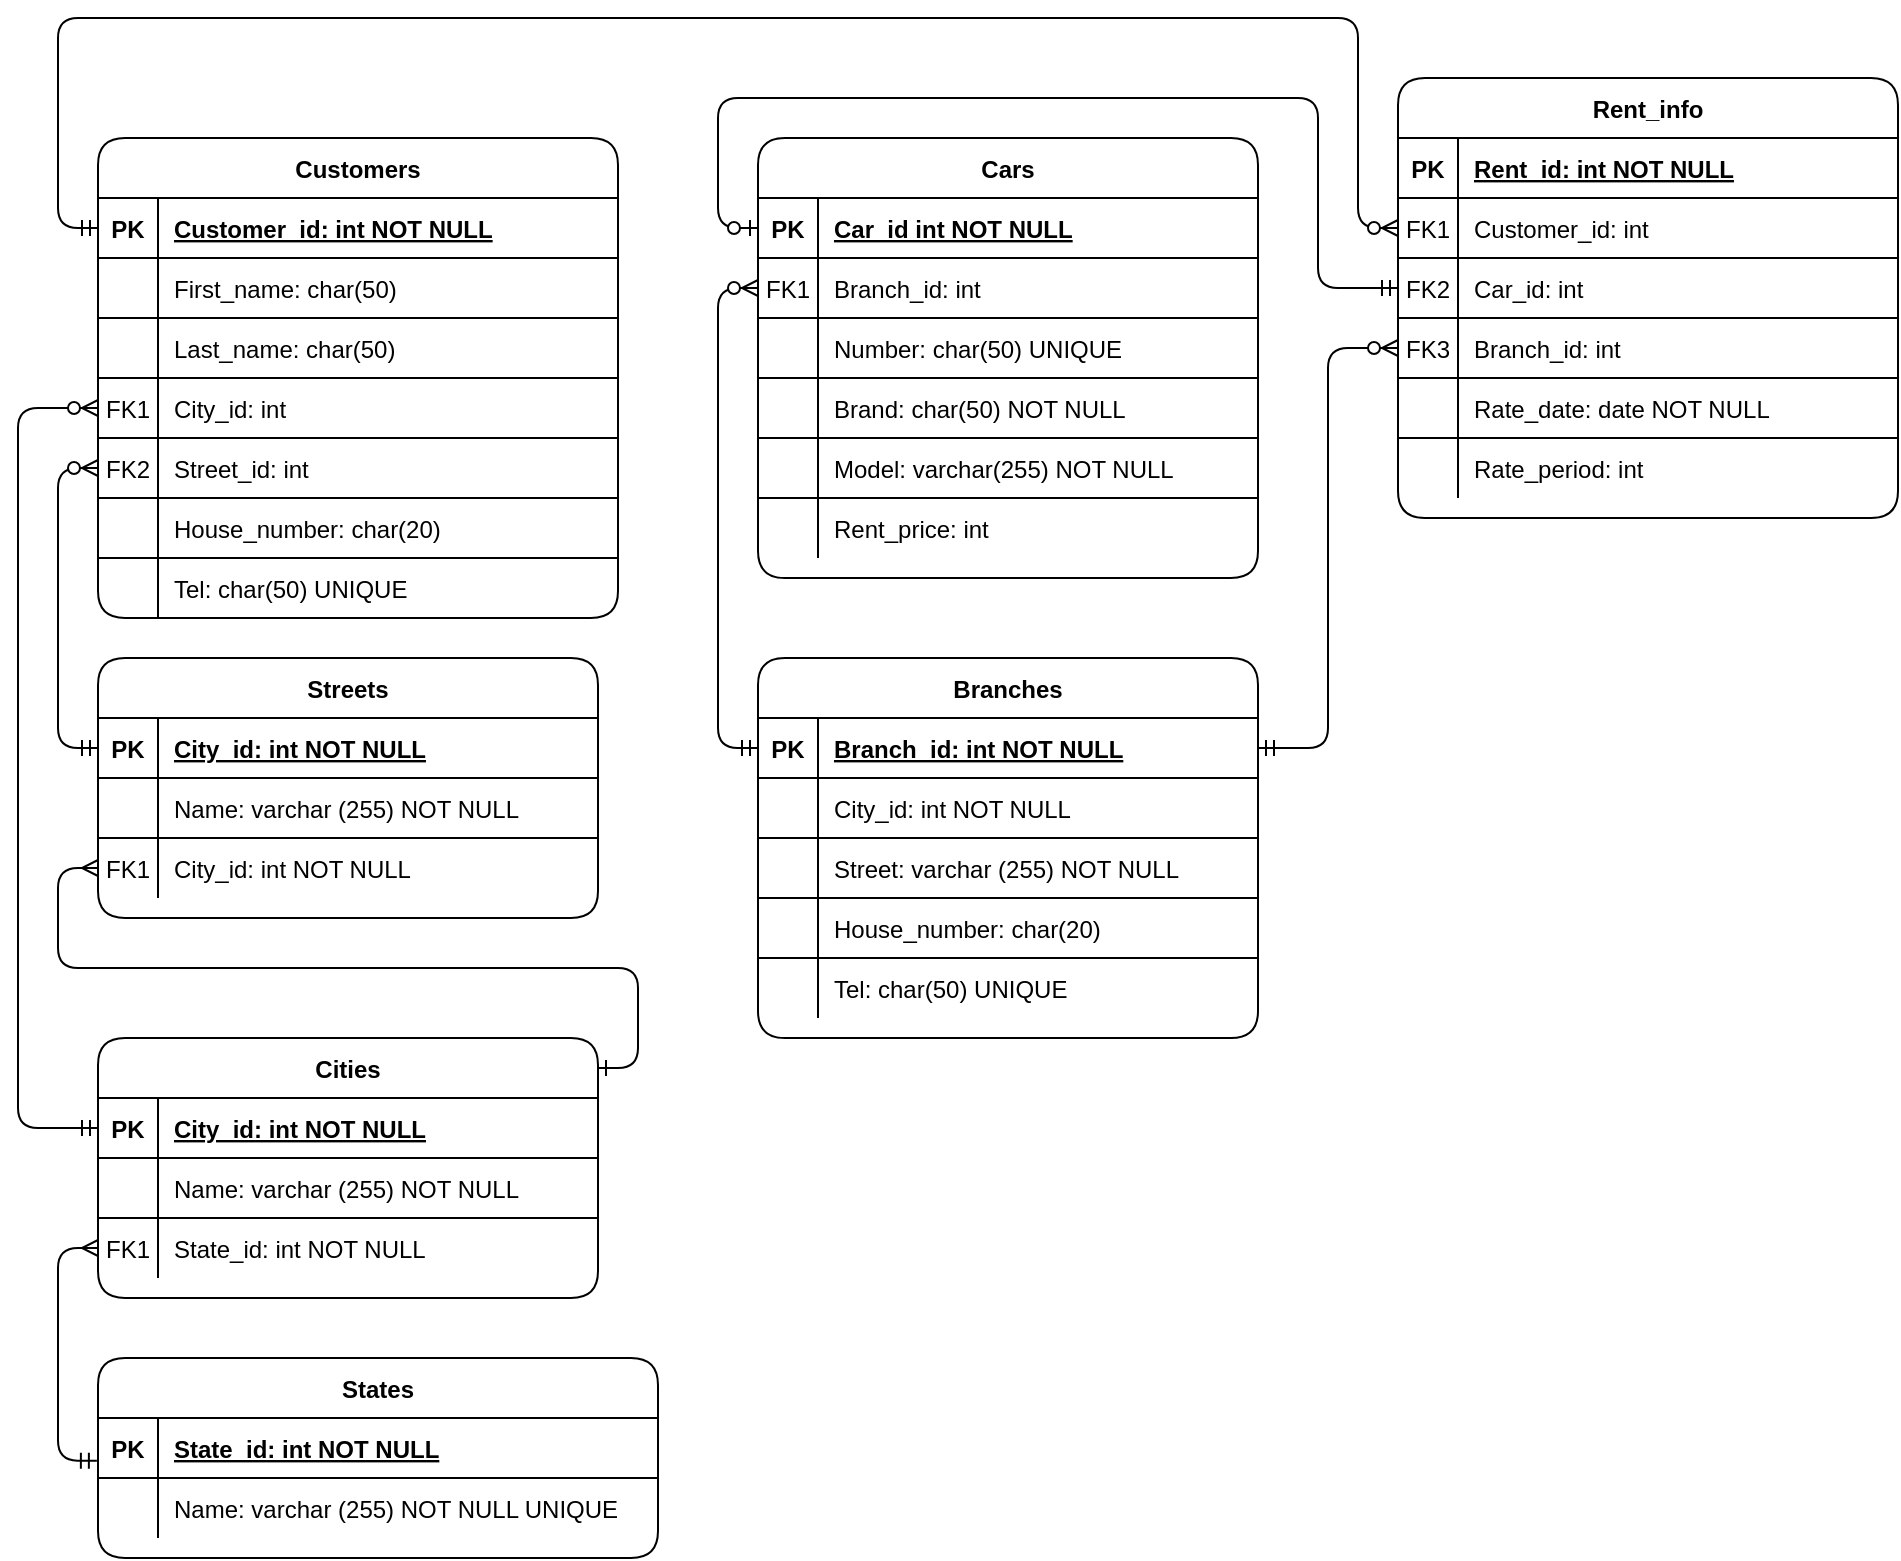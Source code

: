 <mxfile version="14.7.7" type="device"><diagram id="R2lEEEUBdFMjLlhIrx00" name="Page-1"><mxGraphModel dx="946" dy="614" grid="1" gridSize="10" guides="1" tooltips="1" connect="1" arrows="1" fold="1" page="1" pageScale="1" pageWidth="850" pageHeight="1100" math="0" shadow="0" extFonts="Permanent Marker^https://fonts.googleapis.com/css?family=Permanent+Marker"><root><mxCell id="0"/><mxCell id="1" parent="0"/><mxCell id="PH21502rKWbEAl3yB8oK-152" style="edgeStyle=orthogonalEdgeStyle;rounded=1;orthogonalLoop=1;jettySize=auto;html=1;entryX=0;entryY=0.5;entryDx=0;entryDy=0;startArrow=ERzeroToMany;startFill=1;endArrow=ERmandOne;endFill=0;" parent="1" source="PH21502rKWbEAl3yB8oK-140" target="C-vyLk0tnHw3VtMMgP7b-24" edge="1"><mxGeometry relative="1" as="geometry"><Array as="points"><mxPoint x="750" y="195"/><mxPoint x="750" y="90"/><mxPoint x="100" y="90"/><mxPoint x="100" y="195"/></Array></mxGeometry></mxCell><mxCell id="PH21502rKWbEAl3yB8oK-154" style="edgeStyle=orthogonalEdgeStyle;rounded=1;orthogonalLoop=1;jettySize=auto;html=1;entryX=0;entryY=0.5;entryDx=0;entryDy=0;startArrow=ERmandOne;startFill=0;endArrow=ERzeroToOne;endFill=1;" parent="1" source="PH21502rKWbEAl3yB8oK-149" target="C-vyLk0tnHw3VtMMgP7b-3" edge="1"><mxGeometry relative="1" as="geometry"><Array as="points"><mxPoint x="730" y="225"/><mxPoint x="730" y="130"/><mxPoint x="430" y="130"/><mxPoint x="430" y="195"/></Array></mxGeometry></mxCell><mxCell id="PH21502rKWbEAl3yB8oK-192" style="edgeStyle=orthogonalEdgeStyle;rounded=1;orthogonalLoop=1;jettySize=auto;html=1;exitX=0;exitY=0.5;exitDx=0;exitDy=0;startArrow=ERmany;startFill=0;endArrow=ERone;endFill=0;" parent="1" source="PH21502rKWbEAl3yB8oK-189" target="PH21502rKWbEAl3yB8oK-155" edge="1"><mxGeometry relative="1" as="geometry"><Array as="points"><mxPoint x="100" y="515"/><mxPoint x="100" y="565"/><mxPoint x="390" y="565"/><mxPoint x="390" y="615"/></Array></mxGeometry></mxCell><mxCell id="PH21502rKWbEAl3yB8oK-193" style="edgeStyle=orthogonalEdgeStyle;rounded=1;orthogonalLoop=1;jettySize=auto;html=1;entryX=0;entryY=0.5;entryDx=0;entryDy=0;startArrow=ERzeroToMany;startFill=1;endArrow=ERmandOne;endFill=0;" parent="1" source="PH21502rKWbEAl3yB8oK-38" target="PH21502rKWbEAl3yB8oK-156" edge="1"><mxGeometry relative="1" as="geometry"><Array as="points"><mxPoint x="80" y="285"/><mxPoint x="80" y="645"/></Array></mxGeometry></mxCell><mxCell id="PH21502rKWbEAl3yB8oK-194" style="edgeStyle=orthogonalEdgeStyle;rounded=1;orthogonalLoop=1;jettySize=auto;html=1;entryX=0;entryY=0.5;entryDx=0;entryDy=0;startArrow=ERzeroToMany;startFill=1;endArrow=ERmandOne;endFill=0;" parent="1" source="PH21502rKWbEAl3yB8oK-175" target="PH21502rKWbEAl3yB8oK-183" edge="1"><mxGeometry relative="1" as="geometry"/></mxCell><mxCell id="PH21502rKWbEAl3yB8oK-212" style="edgeStyle=orthogonalEdgeStyle;rounded=1;orthogonalLoop=1;jettySize=auto;html=1;entryX=-0.002;entryY=0.711;entryDx=0;entryDy=0;entryPerimeter=0;startArrow=ERmany;startFill=0;endArrow=ERmandOne;endFill=0;exitX=0;exitY=0.5;exitDx=0;exitDy=0;" parent="1" source="PH21502rKWbEAl3yB8oK-208" target="PH21502rKWbEAl3yB8oK-202" edge="1"><mxGeometry relative="1" as="geometry"/></mxCell><mxCell id="PH21502rKWbEAl3yB8oK-213" style="edgeStyle=orthogonalEdgeStyle;rounded=1;orthogonalLoop=1;jettySize=auto;html=1;entryX=0;entryY=0.5;entryDx=0;entryDy=0;startArrow=ERzeroToMany;startFill=1;endArrow=ERmandOne;endFill=0;" parent="1" source="PH21502rKWbEAl3yB8oK-75" target="C-vyLk0tnHw3VtMMgP7b-14" edge="1"><mxGeometry relative="1" as="geometry"/></mxCell><mxCell id="PH21502rKWbEAl3yB8oK-217" style="edgeStyle=orthogonalEdgeStyle;rounded=1;orthogonalLoop=1;jettySize=auto;html=1;entryX=1;entryY=0.5;entryDx=0;entryDy=0;startArrow=ERzeroToMany;startFill=1;endArrow=ERmandOne;endFill=0;" parent="1" source="PH21502rKWbEAl3yB8oK-214" target="C-vyLk0tnHw3VtMMgP7b-14" edge="1"><mxGeometry relative="1" as="geometry"/></mxCell><mxCell id="C-vyLk0tnHw3VtMMgP7b-2" value="Cars" style="shape=table;startSize=30;container=1;collapsible=1;childLayout=tableLayout;fixedRows=1;rowLines=1;fontStyle=1;align=center;resizeLast=1;backgroundOutline=0;swimlaneFillColor=none;shadow=0;rounded=1;sketch=0;" parent="1" vertex="1"><mxGeometry x="450" y="150" width="250" height="220" as="geometry"/></mxCell><mxCell id="C-vyLk0tnHw3VtMMgP7b-3" value="" style="shape=partialRectangle;collapsible=0;dropTarget=0;pointerEvents=0;fillColor=none;points=[[0,0.5],[1,0.5]];portConstraint=eastwest;top=0;left=0;right=0;bottom=1;" parent="C-vyLk0tnHw3VtMMgP7b-2" vertex="1"><mxGeometry y="30" width="250" height="30" as="geometry"/></mxCell><mxCell id="C-vyLk0tnHw3VtMMgP7b-4" value="PK" style="shape=partialRectangle;overflow=hidden;connectable=0;fillColor=none;top=0;left=0;bottom=0;right=0;fontStyle=1;" parent="C-vyLk0tnHw3VtMMgP7b-3" vertex="1"><mxGeometry width="30" height="30" as="geometry"/></mxCell><mxCell id="C-vyLk0tnHw3VtMMgP7b-5" value="Car_id int NOT NULL " style="shape=partialRectangle;overflow=hidden;connectable=0;fillColor=none;top=0;left=0;bottom=0;right=0;align=left;spacingLeft=6;fontStyle=5;" parent="C-vyLk0tnHw3VtMMgP7b-3" vertex="1"><mxGeometry x="30" width="220" height="30" as="geometry"/></mxCell><mxCell id="PH21502rKWbEAl3yB8oK-75" value="" style="shape=partialRectangle;collapsible=0;dropTarget=0;pointerEvents=0;fillColor=none;points=[[0,0.5],[1,0.5]];portConstraint=eastwest;top=0;left=0;right=0;bottom=0;" parent="C-vyLk0tnHw3VtMMgP7b-2" vertex="1"><mxGeometry y="60" width="250" height="30" as="geometry"/></mxCell><mxCell id="PH21502rKWbEAl3yB8oK-76" value="FK1" style="shape=partialRectangle;overflow=hidden;connectable=0;fillColor=none;top=0;left=0;bottom=0;right=0;" parent="PH21502rKWbEAl3yB8oK-75" vertex="1"><mxGeometry width="30" height="30" as="geometry"/></mxCell><mxCell id="PH21502rKWbEAl3yB8oK-77" value="Branch_id: int" style="shape=partialRectangle;overflow=hidden;connectable=0;fillColor=none;top=0;left=0;bottom=0;right=0;align=left;spacingLeft=6;" parent="PH21502rKWbEAl3yB8oK-75" vertex="1"><mxGeometry x="30" width="220" height="30" as="geometry"/></mxCell><mxCell id="PH21502rKWbEAl3yB8oK-47" value="" style="shape=partialRectangle;collapsible=0;dropTarget=0;pointerEvents=0;fillColor=none;points=[[0,0.5],[1,0.5]];portConstraint=eastwest;top=0;left=0;right=0;bottom=0;" parent="C-vyLk0tnHw3VtMMgP7b-2" vertex="1"><mxGeometry y="90" width="250" height="30" as="geometry"/></mxCell><mxCell id="PH21502rKWbEAl3yB8oK-48" value="" style="shape=partialRectangle;overflow=hidden;connectable=0;fillColor=none;top=0;left=0;bottom=0;right=0;" parent="PH21502rKWbEAl3yB8oK-47" vertex="1"><mxGeometry width="30" height="30" as="geometry"/></mxCell><mxCell id="PH21502rKWbEAl3yB8oK-49" value="Number: char(50) UNIQUE" style="shape=partialRectangle;overflow=hidden;connectable=0;fillColor=none;top=0;left=0;bottom=0;right=0;align=left;spacingLeft=6;" parent="PH21502rKWbEAl3yB8oK-47" vertex="1"><mxGeometry x="30" width="220" height="30" as="geometry"/></mxCell><mxCell id="PH21502rKWbEAl3yB8oK-50" value="" style="shape=partialRectangle;collapsible=0;dropTarget=0;pointerEvents=0;fillColor=none;points=[[0,0.5],[1,0.5]];portConstraint=eastwest;top=0;left=0;right=0;bottom=0;" parent="C-vyLk0tnHw3VtMMgP7b-2" vertex="1"><mxGeometry y="120" width="250" height="30" as="geometry"/></mxCell><mxCell id="PH21502rKWbEAl3yB8oK-51" value="" style="shape=partialRectangle;overflow=hidden;connectable=0;fillColor=none;top=0;left=0;bottom=0;right=0;" parent="PH21502rKWbEAl3yB8oK-50" vertex="1"><mxGeometry width="30" height="30" as="geometry"/></mxCell><mxCell id="PH21502rKWbEAl3yB8oK-52" value="Brand: char(50) NOT NULL" style="shape=partialRectangle;overflow=hidden;connectable=0;fillColor=none;top=0;left=0;bottom=0;right=0;align=left;spacingLeft=6;" parent="PH21502rKWbEAl3yB8oK-50" vertex="1"><mxGeometry x="30" width="220" height="30" as="geometry"/></mxCell><mxCell id="PH21502rKWbEAl3yB8oK-165" value="" style="shape=partialRectangle;collapsible=0;dropTarget=0;pointerEvents=0;fillColor=none;points=[[0,0.5],[1,0.5]];portConstraint=eastwest;top=0;left=0;right=0;bottom=0;" parent="C-vyLk0tnHw3VtMMgP7b-2" vertex="1"><mxGeometry y="150" width="250" height="30" as="geometry"/></mxCell><mxCell id="PH21502rKWbEAl3yB8oK-166" value="" style="shape=partialRectangle;overflow=hidden;connectable=0;fillColor=none;top=0;left=0;bottom=0;right=0;" parent="PH21502rKWbEAl3yB8oK-165" vertex="1"><mxGeometry width="30" height="30" as="geometry"/></mxCell><mxCell id="PH21502rKWbEAl3yB8oK-167" value="Model: varchar(255) NOT NULL" style="shape=partialRectangle;overflow=hidden;connectable=0;fillColor=none;top=0;left=0;bottom=0;right=0;align=left;spacingLeft=6;" parent="PH21502rKWbEAl3yB8oK-165" vertex="1"><mxGeometry x="30" width="220" height="30" as="geometry"/></mxCell><mxCell id="PH21502rKWbEAl3yB8oK-69" value="" style="shape=partialRectangle;collapsible=0;dropTarget=0;pointerEvents=0;fillColor=none;points=[[0,0.5],[1,0.5]];portConstraint=eastwest;top=0;left=0;right=0;bottom=0;" parent="C-vyLk0tnHw3VtMMgP7b-2" vertex="1"><mxGeometry y="180" width="250" height="30" as="geometry"/></mxCell><mxCell id="PH21502rKWbEAl3yB8oK-70" value="" style="shape=partialRectangle;overflow=hidden;connectable=0;fillColor=none;top=0;left=0;bottom=0;right=0;" parent="PH21502rKWbEAl3yB8oK-69" vertex="1"><mxGeometry width="30" height="30" as="geometry"/></mxCell><mxCell id="PH21502rKWbEAl3yB8oK-71" value="Rent_price: int" style="shape=partialRectangle;overflow=hidden;connectable=0;fillColor=none;top=0;left=0;bottom=0;right=0;align=left;spacingLeft=6;" parent="PH21502rKWbEAl3yB8oK-69" vertex="1"><mxGeometry x="30" width="220" height="30" as="geometry"/></mxCell><mxCell id="C-vyLk0tnHw3VtMMgP7b-13" value="Branches" style="shape=table;startSize=30;container=1;collapsible=1;childLayout=tableLayout;fixedRows=1;rowLines=1;fontStyle=1;align=center;resizeLast=1;backgroundOutline=0;swimlaneFillColor=none;shadow=0;rounded=1;sketch=0;" parent="1" vertex="1"><mxGeometry x="450" y="410" width="250" height="190" as="geometry"/></mxCell><mxCell id="C-vyLk0tnHw3VtMMgP7b-14" value="" style="shape=partialRectangle;collapsible=0;dropTarget=0;pointerEvents=0;fillColor=none;points=[[0,0.5],[1,0.5]];portConstraint=eastwest;top=0;left=0;right=0;bottom=1;" parent="C-vyLk0tnHw3VtMMgP7b-13" vertex="1"><mxGeometry y="30" width="250" height="30" as="geometry"/></mxCell><mxCell id="C-vyLk0tnHw3VtMMgP7b-15" value="PK" style="shape=partialRectangle;overflow=hidden;connectable=0;fillColor=none;top=0;left=0;bottom=0;right=0;fontStyle=1;" parent="C-vyLk0tnHw3VtMMgP7b-14" vertex="1"><mxGeometry width="30" height="30" as="geometry"/></mxCell><mxCell id="C-vyLk0tnHw3VtMMgP7b-16" value="Branch_id: int NOT NULL " style="shape=partialRectangle;overflow=hidden;connectable=0;fillColor=none;top=0;left=0;bottom=0;right=0;align=left;spacingLeft=6;fontStyle=5;" parent="C-vyLk0tnHw3VtMMgP7b-14" vertex="1"><mxGeometry x="30" width="220" height="30" as="geometry"/></mxCell><mxCell id="C-vyLk0tnHw3VtMMgP7b-17" value="" style="shape=partialRectangle;collapsible=0;dropTarget=0;pointerEvents=0;fillColor=none;points=[[0,0.5],[1,0.5]];portConstraint=eastwest;top=0;left=0;right=0;bottom=0;" parent="C-vyLk0tnHw3VtMMgP7b-13" vertex="1"><mxGeometry y="60" width="250" height="30" as="geometry"/></mxCell><mxCell id="C-vyLk0tnHw3VtMMgP7b-18" value="" style="shape=partialRectangle;overflow=hidden;connectable=0;fillColor=none;top=0;left=0;bottom=0;right=0;" parent="C-vyLk0tnHw3VtMMgP7b-17" vertex="1"><mxGeometry width="30" height="30" as="geometry"/></mxCell><mxCell id="C-vyLk0tnHw3VtMMgP7b-19" value="City_id: int NOT NULL" style="shape=partialRectangle;overflow=hidden;connectable=0;fillColor=none;top=0;left=0;bottom=0;right=0;align=left;spacingLeft=6;" parent="C-vyLk0tnHw3VtMMgP7b-17" vertex="1"><mxGeometry x="30" width="220" height="30" as="geometry"/></mxCell><mxCell id="PH21502rKWbEAl3yB8oK-195" value="" style="shape=partialRectangle;collapsible=0;dropTarget=0;pointerEvents=0;fillColor=none;points=[[0,0.5],[1,0.5]];portConstraint=eastwest;top=0;left=0;right=0;bottom=0;" parent="C-vyLk0tnHw3VtMMgP7b-13" vertex="1"><mxGeometry y="90" width="250" height="30" as="geometry"/></mxCell><mxCell id="PH21502rKWbEAl3yB8oK-196" value="" style="shape=partialRectangle;overflow=hidden;connectable=0;fillColor=none;top=0;left=0;bottom=0;right=0;" parent="PH21502rKWbEAl3yB8oK-195" vertex="1"><mxGeometry width="30" height="30" as="geometry"/></mxCell><mxCell id="PH21502rKWbEAl3yB8oK-197" value="Street: varchar (255) NOT NULL" style="shape=partialRectangle;overflow=hidden;connectable=0;fillColor=none;top=0;left=0;bottom=0;right=0;align=left;spacingLeft=6;" parent="PH21502rKWbEAl3yB8oK-195" vertex="1"><mxGeometry x="30" width="220" height="30" as="geometry"/></mxCell><mxCell id="PH21502rKWbEAl3yB8oK-198" value="" style="shape=partialRectangle;collapsible=0;dropTarget=0;pointerEvents=0;fillColor=none;points=[[0,0.5],[1,0.5]];portConstraint=eastwest;top=0;left=0;right=0;bottom=0;" parent="C-vyLk0tnHw3VtMMgP7b-13" vertex="1"><mxGeometry y="120" width="250" height="30" as="geometry"/></mxCell><mxCell id="PH21502rKWbEAl3yB8oK-199" value="" style="shape=partialRectangle;overflow=hidden;connectable=0;fillColor=none;top=0;left=0;bottom=0;right=0;" parent="PH21502rKWbEAl3yB8oK-198" vertex="1"><mxGeometry width="30" height="30" as="geometry"/></mxCell><mxCell id="PH21502rKWbEAl3yB8oK-200" value="House_number: char(20)" style="shape=partialRectangle;overflow=hidden;connectable=0;fillColor=none;top=0;left=0;bottom=0;right=0;align=left;spacingLeft=6;" parent="PH21502rKWbEAl3yB8oK-198" vertex="1"><mxGeometry x="30" width="220" height="30" as="geometry"/></mxCell><mxCell id="C-vyLk0tnHw3VtMMgP7b-20" value="" style="shape=partialRectangle;collapsible=0;dropTarget=0;pointerEvents=0;fillColor=none;points=[[0,0.5],[1,0.5]];portConstraint=eastwest;top=0;left=0;right=0;bottom=0;" parent="C-vyLk0tnHw3VtMMgP7b-13" vertex="1"><mxGeometry y="150" width="250" height="30" as="geometry"/></mxCell><mxCell id="C-vyLk0tnHw3VtMMgP7b-21" value="" style="shape=partialRectangle;overflow=hidden;connectable=0;fillColor=none;top=0;left=0;bottom=0;right=0;" parent="C-vyLk0tnHw3VtMMgP7b-20" vertex="1"><mxGeometry width="30" height="30" as="geometry"/></mxCell><mxCell id="C-vyLk0tnHw3VtMMgP7b-22" value="Tel: char(50) UNIQUE" style="shape=partialRectangle;overflow=hidden;connectable=0;fillColor=none;top=0;left=0;bottom=0;right=0;align=left;spacingLeft=6;" parent="C-vyLk0tnHw3VtMMgP7b-20" vertex="1"><mxGeometry x="30" width="220" height="30" as="geometry"/></mxCell><mxCell id="PH21502rKWbEAl3yB8oK-155" value="Cities" style="shape=table;startSize=30;container=1;collapsible=1;childLayout=tableLayout;fixedRows=1;rowLines=1;fontStyle=1;align=center;resizeLast=1;backgroundOutline=0;swimlaneFillColor=none;shadow=0;rounded=1;sketch=0;" parent="1" vertex="1"><mxGeometry x="120" y="600" width="250" height="130" as="geometry"/></mxCell><mxCell id="PH21502rKWbEAl3yB8oK-156" value="" style="shape=partialRectangle;collapsible=0;dropTarget=0;pointerEvents=0;fillColor=none;points=[[0,0.5],[1,0.5]];portConstraint=eastwest;top=0;left=0;right=0;bottom=1;" parent="PH21502rKWbEAl3yB8oK-155" vertex="1"><mxGeometry y="30" width="250" height="30" as="geometry"/></mxCell><mxCell id="PH21502rKWbEAl3yB8oK-157" value="PK" style="shape=partialRectangle;overflow=hidden;connectable=0;fillColor=none;top=0;left=0;bottom=0;right=0;fontStyle=1;" parent="PH21502rKWbEAl3yB8oK-156" vertex="1"><mxGeometry width="30" height="30" as="geometry"/></mxCell><mxCell id="PH21502rKWbEAl3yB8oK-158" value="City_id: int NOT NULL " style="shape=partialRectangle;overflow=hidden;connectable=0;fillColor=none;top=0;left=0;bottom=0;right=0;align=left;spacingLeft=6;fontStyle=5;" parent="PH21502rKWbEAl3yB8oK-156" vertex="1"><mxGeometry x="30" width="220" height="30" as="geometry"/></mxCell><mxCell id="PH21502rKWbEAl3yB8oK-159" value="" style="shape=partialRectangle;collapsible=0;dropTarget=0;pointerEvents=0;fillColor=none;points=[[0,0.5],[1,0.5]];portConstraint=eastwest;top=0;left=0;right=0;bottom=0;" parent="PH21502rKWbEAl3yB8oK-155" vertex="1"><mxGeometry y="60" width="250" height="30" as="geometry"/></mxCell><mxCell id="PH21502rKWbEAl3yB8oK-160" value="" style="shape=partialRectangle;overflow=hidden;connectable=0;fillColor=none;top=0;left=0;bottom=0;right=0;" parent="PH21502rKWbEAl3yB8oK-159" vertex="1"><mxGeometry width="30" height="30" as="geometry"/></mxCell><mxCell id="PH21502rKWbEAl3yB8oK-161" value="Name: varchar (255) NOT NULL" style="shape=partialRectangle;overflow=hidden;connectable=0;fillColor=none;top=0;left=0;bottom=0;right=0;align=left;spacingLeft=6;" parent="PH21502rKWbEAl3yB8oK-159" vertex="1"><mxGeometry x="30" width="220" height="30" as="geometry"/></mxCell><mxCell id="PH21502rKWbEAl3yB8oK-208" value="" style="shape=partialRectangle;collapsible=0;dropTarget=0;pointerEvents=0;fillColor=none;points=[[0,0.5],[1,0.5]];portConstraint=eastwest;top=0;left=0;right=0;bottom=0;" parent="PH21502rKWbEAl3yB8oK-155" vertex="1"><mxGeometry y="90" width="250" height="30" as="geometry"/></mxCell><mxCell id="PH21502rKWbEAl3yB8oK-209" value="FK1" style="shape=partialRectangle;overflow=hidden;connectable=0;fillColor=none;top=0;left=0;bottom=0;right=0;" parent="PH21502rKWbEAl3yB8oK-208" vertex="1"><mxGeometry width="30" height="30" as="geometry"/></mxCell><mxCell id="PH21502rKWbEAl3yB8oK-210" value="State_id: int NOT NULL" style="shape=partialRectangle;overflow=hidden;connectable=0;fillColor=none;top=0;left=0;bottom=0;right=0;align=left;spacingLeft=6;" parent="PH21502rKWbEAl3yB8oK-208" vertex="1"><mxGeometry x="30" width="220" height="30" as="geometry"/></mxCell><mxCell id="PH21502rKWbEAl3yB8oK-201" value="States" style="shape=table;startSize=30;container=1;collapsible=1;childLayout=tableLayout;fixedRows=1;rowLines=1;fontStyle=1;align=center;resizeLast=1;backgroundOutline=0;swimlaneFillColor=none;shadow=0;rounded=1;sketch=0;" parent="1" vertex="1"><mxGeometry x="120" y="760" width="280" height="100" as="geometry"/></mxCell><mxCell id="PH21502rKWbEAl3yB8oK-202" value="" style="shape=partialRectangle;collapsible=0;dropTarget=0;pointerEvents=0;fillColor=none;points=[[0,0.5],[1,0.5]];portConstraint=eastwest;top=0;left=0;right=0;bottom=1;" parent="PH21502rKWbEAl3yB8oK-201" vertex="1"><mxGeometry y="30" width="280" height="30" as="geometry"/></mxCell><mxCell id="PH21502rKWbEAl3yB8oK-203" value="PK" style="shape=partialRectangle;overflow=hidden;connectable=0;fillColor=none;top=0;left=0;bottom=0;right=0;fontStyle=1;" parent="PH21502rKWbEAl3yB8oK-202" vertex="1"><mxGeometry width="30" height="30" as="geometry"/></mxCell><mxCell id="PH21502rKWbEAl3yB8oK-204" value="State_id: int NOT NULL " style="shape=partialRectangle;overflow=hidden;connectable=0;fillColor=none;top=0;left=0;bottom=0;right=0;align=left;spacingLeft=6;fontStyle=5;" parent="PH21502rKWbEAl3yB8oK-202" vertex="1"><mxGeometry x="30" width="250" height="30" as="geometry"/></mxCell><mxCell id="PH21502rKWbEAl3yB8oK-205" value="" style="shape=partialRectangle;collapsible=0;dropTarget=0;pointerEvents=0;fillColor=none;points=[[0,0.5],[1,0.5]];portConstraint=eastwest;top=0;left=0;right=0;bottom=0;" parent="PH21502rKWbEAl3yB8oK-201" vertex="1"><mxGeometry y="60" width="280" height="30" as="geometry"/></mxCell><mxCell id="PH21502rKWbEAl3yB8oK-206" value="" style="shape=partialRectangle;overflow=hidden;connectable=0;fillColor=none;top=0;left=0;bottom=0;right=0;" parent="PH21502rKWbEAl3yB8oK-205" vertex="1"><mxGeometry width="30" height="30" as="geometry"/></mxCell><mxCell id="PH21502rKWbEAl3yB8oK-207" value="Name: varchar (255) NOT NULL UNIQUE" style="shape=partialRectangle;overflow=hidden;connectable=0;fillColor=none;top=0;left=0;bottom=0;right=0;align=left;spacingLeft=6;" parent="PH21502rKWbEAl3yB8oK-205" vertex="1"><mxGeometry x="30" width="250" height="30" as="geometry"/></mxCell><mxCell id="PH21502rKWbEAl3yB8oK-182" value="Streets" style="shape=table;startSize=30;container=1;collapsible=1;childLayout=tableLayout;fixedRows=1;rowLines=1;fontStyle=1;align=center;resizeLast=1;backgroundOutline=0;swimlaneFillColor=none;shadow=0;rounded=1;sketch=0;" parent="1" vertex="1"><mxGeometry x="120" y="410" width="250" height="130" as="geometry"/></mxCell><mxCell id="PH21502rKWbEAl3yB8oK-183" value="" style="shape=partialRectangle;collapsible=0;dropTarget=0;pointerEvents=0;fillColor=none;points=[[0,0.5],[1,0.5]];portConstraint=eastwest;top=0;left=0;right=0;bottom=1;" parent="PH21502rKWbEAl3yB8oK-182" vertex="1"><mxGeometry y="30" width="250" height="30" as="geometry"/></mxCell><mxCell id="PH21502rKWbEAl3yB8oK-184" value="PK" style="shape=partialRectangle;overflow=hidden;connectable=0;fillColor=none;top=0;left=0;bottom=0;right=0;fontStyle=1;" parent="PH21502rKWbEAl3yB8oK-183" vertex="1"><mxGeometry width="30" height="30" as="geometry"/></mxCell><mxCell id="PH21502rKWbEAl3yB8oK-185" value="City_id: int NOT NULL " style="shape=partialRectangle;overflow=hidden;connectable=0;fillColor=none;top=0;left=0;bottom=0;right=0;align=left;spacingLeft=6;fontStyle=5;" parent="PH21502rKWbEAl3yB8oK-183" vertex="1"><mxGeometry x="30" width="220" height="30" as="geometry"/></mxCell><mxCell id="PH21502rKWbEAl3yB8oK-186" value="" style="shape=partialRectangle;collapsible=0;dropTarget=0;pointerEvents=0;fillColor=none;points=[[0,0.5],[1,0.5]];portConstraint=eastwest;top=0;left=0;right=0;bottom=0;" parent="PH21502rKWbEAl3yB8oK-182" vertex="1"><mxGeometry y="60" width="250" height="30" as="geometry"/></mxCell><mxCell id="PH21502rKWbEAl3yB8oK-187" value="" style="shape=partialRectangle;overflow=hidden;connectable=0;fillColor=none;top=0;left=0;bottom=0;right=0;" parent="PH21502rKWbEAl3yB8oK-186" vertex="1"><mxGeometry width="30" height="30" as="geometry"/></mxCell><mxCell id="PH21502rKWbEAl3yB8oK-188" value="Name: varchar (255) NOT NULL" style="shape=partialRectangle;overflow=hidden;connectable=0;fillColor=none;top=0;left=0;bottom=0;right=0;align=left;spacingLeft=6;" parent="PH21502rKWbEAl3yB8oK-186" vertex="1"><mxGeometry x="30" width="220" height="30" as="geometry"/></mxCell><mxCell id="PH21502rKWbEAl3yB8oK-189" value="" style="shape=partialRectangle;collapsible=0;dropTarget=0;pointerEvents=0;fillColor=none;points=[[0,0.5],[1,0.5]];portConstraint=eastwest;top=0;left=0;right=0;bottom=0;" parent="PH21502rKWbEAl3yB8oK-182" vertex="1"><mxGeometry y="90" width="250" height="30" as="geometry"/></mxCell><mxCell id="PH21502rKWbEAl3yB8oK-190" value="FK1" style="shape=partialRectangle;overflow=hidden;connectable=0;fillColor=none;top=0;left=0;bottom=0;right=0;" parent="PH21502rKWbEAl3yB8oK-189" vertex="1"><mxGeometry width="30" height="30" as="geometry"/></mxCell><mxCell id="PH21502rKWbEAl3yB8oK-191" value="City_id: int NOT NULL" style="shape=partialRectangle;overflow=hidden;connectable=0;fillColor=none;top=0;left=0;bottom=0;right=0;align=left;spacingLeft=6;" parent="PH21502rKWbEAl3yB8oK-189" vertex="1"><mxGeometry x="30" width="220" height="30" as="geometry"/></mxCell><mxCell id="PH21502rKWbEAl3yB8oK-136" value="Rent_info" style="shape=table;startSize=30;container=1;collapsible=1;childLayout=tableLayout;fixedRows=1;rowLines=1;fontStyle=1;align=center;resizeLast=1;backgroundOutline=0;swimlaneFillColor=none;shadow=0;rounded=1;sketch=0;" parent="1" vertex="1"><mxGeometry x="770" y="120" width="250" height="220" as="geometry"/></mxCell><mxCell id="PH21502rKWbEAl3yB8oK-137" value="" style="shape=partialRectangle;collapsible=0;dropTarget=0;pointerEvents=0;fillColor=none;points=[[0,0.5],[1,0.5]];portConstraint=eastwest;top=0;left=0;right=0;bottom=1;" parent="PH21502rKWbEAl3yB8oK-136" vertex="1"><mxGeometry y="30" width="250" height="30" as="geometry"/></mxCell><mxCell id="PH21502rKWbEAl3yB8oK-138" value="PK" style="shape=partialRectangle;overflow=hidden;connectable=0;fillColor=none;top=0;left=0;bottom=0;right=0;fontStyle=1;" parent="PH21502rKWbEAl3yB8oK-137" vertex="1"><mxGeometry width="30" height="30" as="geometry"/></mxCell><mxCell id="PH21502rKWbEAl3yB8oK-139" value="Rent_id: int NOT NULL " style="shape=partialRectangle;overflow=hidden;connectable=0;fillColor=none;top=0;left=0;bottom=0;right=0;align=left;spacingLeft=6;fontStyle=5;" parent="PH21502rKWbEAl3yB8oK-137" vertex="1"><mxGeometry x="30" width="220" height="30" as="geometry"/></mxCell><mxCell id="PH21502rKWbEAl3yB8oK-140" value="" style="shape=partialRectangle;collapsible=0;dropTarget=0;pointerEvents=0;fillColor=none;points=[[0,0.5],[1,0.5]];portConstraint=eastwest;top=0;left=0;right=0;bottom=0;" parent="PH21502rKWbEAl3yB8oK-136" vertex="1"><mxGeometry y="60" width="250" height="30" as="geometry"/></mxCell><mxCell id="PH21502rKWbEAl3yB8oK-141" value="FK1" style="shape=partialRectangle;overflow=hidden;connectable=0;fillColor=none;top=0;left=0;bottom=0;right=0;" parent="PH21502rKWbEAl3yB8oK-140" vertex="1"><mxGeometry width="30" height="30" as="geometry"/></mxCell><mxCell id="PH21502rKWbEAl3yB8oK-142" value="Customer_id: int" style="shape=partialRectangle;overflow=hidden;connectable=0;fillColor=none;top=0;left=0;bottom=0;right=0;align=left;spacingLeft=6;" parent="PH21502rKWbEAl3yB8oK-140" vertex="1"><mxGeometry x="30" width="220" height="30" as="geometry"/></mxCell><mxCell id="PH21502rKWbEAl3yB8oK-149" value="" style="shape=partialRectangle;collapsible=0;dropTarget=0;pointerEvents=0;fillColor=none;points=[[0,0.5],[1,0.5]];portConstraint=eastwest;top=0;left=0;right=0;bottom=0;" parent="PH21502rKWbEAl3yB8oK-136" vertex="1"><mxGeometry y="90" width="250" height="30" as="geometry"/></mxCell><mxCell id="PH21502rKWbEAl3yB8oK-150" value="FK2" style="shape=partialRectangle;overflow=hidden;connectable=0;fillColor=none;top=0;left=0;bottom=0;right=0;" parent="PH21502rKWbEAl3yB8oK-149" vertex="1"><mxGeometry width="30" height="30" as="geometry"/></mxCell><mxCell id="PH21502rKWbEAl3yB8oK-151" value="Car_id: int" style="shape=partialRectangle;overflow=hidden;connectable=0;fillColor=none;top=0;left=0;bottom=0;right=0;align=left;spacingLeft=6;" parent="PH21502rKWbEAl3yB8oK-149" vertex="1"><mxGeometry x="30" width="220" height="30" as="geometry"/></mxCell><mxCell id="PH21502rKWbEAl3yB8oK-214" value="" style="shape=partialRectangle;collapsible=0;dropTarget=0;pointerEvents=0;fillColor=none;points=[[0,0.5],[1,0.5]];portConstraint=eastwest;top=0;left=0;right=0;bottom=0;" parent="PH21502rKWbEAl3yB8oK-136" vertex="1"><mxGeometry y="120" width="250" height="30" as="geometry"/></mxCell><mxCell id="PH21502rKWbEAl3yB8oK-215" value="FK3" style="shape=partialRectangle;overflow=hidden;connectable=0;fillColor=none;top=0;left=0;bottom=0;right=0;" parent="PH21502rKWbEAl3yB8oK-214" vertex="1"><mxGeometry width="30" height="30" as="geometry"/></mxCell><mxCell id="PH21502rKWbEAl3yB8oK-216" value="Branch_id: int" style="shape=partialRectangle;overflow=hidden;connectable=0;fillColor=none;top=0;left=0;bottom=0;right=0;align=left;spacingLeft=6;" parent="PH21502rKWbEAl3yB8oK-214" vertex="1"><mxGeometry x="30" width="220" height="30" as="geometry"/></mxCell><mxCell id="PH21502rKWbEAl3yB8oK-146" value="" style="shape=partialRectangle;collapsible=0;dropTarget=0;pointerEvents=0;fillColor=none;points=[[0,0.5],[1,0.5]];portConstraint=eastwest;top=0;left=0;right=0;bottom=0;" parent="PH21502rKWbEAl3yB8oK-136" vertex="1"><mxGeometry y="150" width="250" height="30" as="geometry"/></mxCell><mxCell id="PH21502rKWbEAl3yB8oK-147" value="" style="shape=partialRectangle;overflow=hidden;connectable=0;fillColor=none;top=0;left=0;bottom=0;right=0;" parent="PH21502rKWbEAl3yB8oK-146" vertex="1"><mxGeometry width="30" height="30" as="geometry"/></mxCell><mxCell id="PH21502rKWbEAl3yB8oK-148" value="Rate_date: date NOT NULL" style="shape=partialRectangle;overflow=hidden;connectable=0;fillColor=none;top=0;left=0;bottom=0;right=0;align=left;spacingLeft=6;" parent="PH21502rKWbEAl3yB8oK-146" vertex="1"><mxGeometry x="30" width="220" height="30" as="geometry"/></mxCell><mxCell id="PH21502rKWbEAl3yB8oK-143" value="" style="shape=partialRectangle;collapsible=0;dropTarget=0;pointerEvents=0;fillColor=none;points=[[0,0.5],[1,0.5]];portConstraint=eastwest;top=0;left=0;right=0;bottom=0;" parent="PH21502rKWbEAl3yB8oK-136" vertex="1"><mxGeometry y="180" width="250" height="30" as="geometry"/></mxCell><mxCell id="PH21502rKWbEAl3yB8oK-144" value="" style="shape=partialRectangle;overflow=hidden;connectable=0;fillColor=none;top=0;left=0;bottom=0;right=0;" parent="PH21502rKWbEAl3yB8oK-143" vertex="1"><mxGeometry width="30" height="30" as="geometry"/></mxCell><mxCell id="PH21502rKWbEAl3yB8oK-145" value="Rate_period: int" style="shape=partialRectangle;overflow=hidden;connectable=0;fillColor=none;top=0;left=0;bottom=0;right=0;align=left;spacingLeft=6;" parent="PH21502rKWbEAl3yB8oK-143" vertex="1"><mxGeometry x="30" width="220" height="30" as="geometry"/></mxCell><mxCell id="C-vyLk0tnHw3VtMMgP7b-23" value="Customers" style="shape=table;startSize=30;container=1;collapsible=1;childLayout=tableLayout;fixedRows=1;rowLines=1;fontStyle=1;align=center;resizeLast=1;columnLines=1;resizeLastRow=0;backgroundOutline=0;swimlaneFillColor=none;shadow=0;rounded=1;sketch=0;" parent="1" vertex="1"><mxGeometry x="120" y="150" width="260" height="240" as="geometry"><mxRectangle x="130" y="120" width="100" height="30" as="alternateBounds"/></mxGeometry></mxCell><mxCell id="C-vyLk0tnHw3VtMMgP7b-24" value="" style="shape=partialRectangle;collapsible=0;dropTarget=0;pointerEvents=0;fillColor=none;points=[[0,0.5],[1,0.5]];portConstraint=eastwest;top=0;left=0;right=0;bottom=1;" parent="C-vyLk0tnHw3VtMMgP7b-23" vertex="1"><mxGeometry y="30" width="260" height="30" as="geometry"/></mxCell><mxCell id="C-vyLk0tnHw3VtMMgP7b-25" value="PK" style="shape=partialRectangle;overflow=hidden;connectable=0;fillColor=none;top=0;left=0;bottom=0;right=0;fontStyle=1;" parent="C-vyLk0tnHw3VtMMgP7b-24" vertex="1"><mxGeometry width="30" height="30" as="geometry"/></mxCell><mxCell id="C-vyLk0tnHw3VtMMgP7b-26" value="Customer_id: int NOT NULL " style="shape=partialRectangle;overflow=hidden;connectable=0;fillColor=none;top=0;left=0;bottom=0;right=0;align=left;spacingLeft=6;fontStyle=5;" parent="C-vyLk0tnHw3VtMMgP7b-24" vertex="1"><mxGeometry x="30" width="230" height="30" as="geometry"/></mxCell><mxCell id="C-vyLk0tnHw3VtMMgP7b-27" value="" style="shape=partialRectangle;collapsible=0;dropTarget=0;pointerEvents=0;fillColor=none;points=[[0,0.5],[1,0.5]];portConstraint=eastwest;top=0;left=0;right=0;bottom=0;" parent="C-vyLk0tnHw3VtMMgP7b-23" vertex="1"><mxGeometry y="60" width="260" height="30" as="geometry"/></mxCell><mxCell id="C-vyLk0tnHw3VtMMgP7b-28" value="" style="shape=partialRectangle;overflow=hidden;connectable=0;fillColor=none;top=0;left=0;bottom=0;right=0;" parent="C-vyLk0tnHw3VtMMgP7b-27" vertex="1"><mxGeometry width="30" height="30" as="geometry"/></mxCell><mxCell id="C-vyLk0tnHw3VtMMgP7b-29" value="First_name: char(50)" style="shape=partialRectangle;overflow=hidden;connectable=0;fillColor=none;top=0;left=0;bottom=0;right=0;align=left;spacingLeft=6;" parent="C-vyLk0tnHw3VtMMgP7b-27" vertex="1"><mxGeometry x="30" width="230" height="30" as="geometry"/></mxCell><mxCell id="PH21502rKWbEAl3yB8oK-107" value="" style="shape=partialRectangle;collapsible=0;dropTarget=0;pointerEvents=0;fillColor=none;points=[[0,0.5],[1,0.5]];portConstraint=eastwest;top=0;left=0;right=0;bottom=0;" parent="C-vyLk0tnHw3VtMMgP7b-23" vertex="1"><mxGeometry y="90" width="260" height="30" as="geometry"/></mxCell><mxCell id="PH21502rKWbEAl3yB8oK-108" value="" style="shape=partialRectangle;overflow=hidden;connectable=0;fillColor=none;top=0;left=0;bottom=0;right=0;" parent="PH21502rKWbEAl3yB8oK-107" vertex="1"><mxGeometry width="30" height="30" as="geometry"/></mxCell><mxCell id="PH21502rKWbEAl3yB8oK-109" value="Last_name: char(50)" style="shape=partialRectangle;overflow=hidden;connectable=0;fillColor=none;top=0;left=0;bottom=0;right=0;align=left;spacingLeft=6;" parent="PH21502rKWbEAl3yB8oK-107" vertex="1"><mxGeometry x="30" width="230" height="30" as="geometry"/></mxCell><mxCell id="PH21502rKWbEAl3yB8oK-38" value="" style="shape=partialRectangle;collapsible=0;dropTarget=0;pointerEvents=0;fillColor=none;points=[[0,0.5],[1,0.5]];portConstraint=eastwest;top=0;left=0;right=0;bottom=0;" parent="C-vyLk0tnHw3VtMMgP7b-23" vertex="1"><mxGeometry y="120" width="260" height="30" as="geometry"/></mxCell><mxCell id="PH21502rKWbEAl3yB8oK-39" value="FK1" style="shape=partialRectangle;overflow=hidden;connectable=0;fillColor=none;top=0;left=0;bottom=0;right=0;" parent="PH21502rKWbEAl3yB8oK-38" vertex="1"><mxGeometry width="30" height="30" as="geometry"/></mxCell><mxCell id="PH21502rKWbEAl3yB8oK-40" value="City_id: int" style="shape=partialRectangle;overflow=hidden;connectable=0;fillColor=none;top=0;left=0;bottom=0;right=0;align=left;spacingLeft=6;" parent="PH21502rKWbEAl3yB8oK-38" vertex="1"><mxGeometry x="30" width="230" height="30" as="geometry"/></mxCell><mxCell id="PH21502rKWbEAl3yB8oK-175" value="" style="shape=partialRectangle;collapsible=0;dropTarget=0;pointerEvents=0;fillColor=none;points=[[0,0.5],[1,0.5]];portConstraint=eastwest;top=0;left=0;right=0;bottom=0;" parent="C-vyLk0tnHw3VtMMgP7b-23" vertex="1"><mxGeometry y="150" width="260" height="30" as="geometry"/></mxCell><mxCell id="PH21502rKWbEAl3yB8oK-176" value="FK2" style="shape=partialRectangle;overflow=hidden;connectable=0;fillColor=none;top=0;left=0;bottom=0;right=0;" parent="PH21502rKWbEAl3yB8oK-175" vertex="1"><mxGeometry width="30" height="30" as="geometry"/></mxCell><mxCell id="PH21502rKWbEAl3yB8oK-177" value="Street_id: int" style="shape=partialRectangle;overflow=hidden;connectable=0;fillColor=none;top=0;left=0;bottom=0;right=0;align=left;spacingLeft=6;" parent="PH21502rKWbEAl3yB8oK-175" vertex="1"><mxGeometry x="30" width="230" height="30" as="geometry"/></mxCell><mxCell id="PH21502rKWbEAl3yB8oK-178" value="" style="shape=partialRectangle;collapsible=0;dropTarget=0;pointerEvents=0;fillColor=none;points=[[0,0.5],[1,0.5]];portConstraint=eastwest;top=0;left=0;right=0;bottom=0;" parent="C-vyLk0tnHw3VtMMgP7b-23" vertex="1"><mxGeometry y="180" width="260" height="30" as="geometry"/></mxCell><mxCell id="PH21502rKWbEAl3yB8oK-179" value="" style="shape=partialRectangle;overflow=hidden;connectable=0;fillColor=none;top=0;left=0;bottom=0;right=0;" parent="PH21502rKWbEAl3yB8oK-178" vertex="1"><mxGeometry width="30" height="30" as="geometry"/></mxCell><mxCell id="PH21502rKWbEAl3yB8oK-180" value="House_number: char(20)" style="shape=partialRectangle;overflow=hidden;connectable=0;fillColor=none;top=0;left=0;bottom=0;right=0;align=left;spacingLeft=6;" parent="PH21502rKWbEAl3yB8oK-178" vertex="1"><mxGeometry x="30" width="230" height="30" as="geometry"/></mxCell><mxCell id="PH21502rKWbEAl3yB8oK-41" value="" style="shape=partialRectangle;collapsible=0;dropTarget=0;pointerEvents=0;fillColor=none;points=[[0,0.5],[1,0.5]];portConstraint=eastwest;top=0;left=0;right=0;bottom=0;" parent="C-vyLk0tnHw3VtMMgP7b-23" vertex="1"><mxGeometry y="210" width="260" height="30" as="geometry"/></mxCell><mxCell id="PH21502rKWbEAl3yB8oK-42" value="" style="shape=partialRectangle;overflow=hidden;connectable=0;fillColor=none;top=0;left=0;bottom=0;right=0;" parent="PH21502rKWbEAl3yB8oK-41" vertex="1"><mxGeometry width="30" height="30" as="geometry"/></mxCell><mxCell id="PH21502rKWbEAl3yB8oK-43" value="Tel: char(50) UNIQUE" style="shape=partialRectangle;overflow=hidden;connectable=0;fillColor=none;top=0;left=0;bottom=0;right=0;align=left;spacingLeft=6;" parent="PH21502rKWbEAl3yB8oK-41" vertex="1"><mxGeometry x="30" width="230" height="30" as="geometry"/></mxCell></root></mxGraphModel></diagram></mxfile>